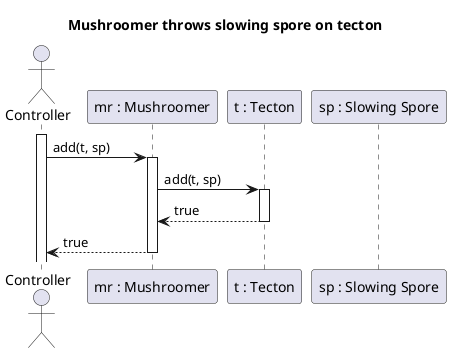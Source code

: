 @startuml Throws slowing spore

title Mushroomer throws slowing spore on tecton

actor Controller
participant "mr : Mushroomer" as MR
participant "t : Tecton" as T
participant "sp : Slowing Spore" as SP

activate Controller
Controller -> MR : add(t, sp)
activate MR

MR -> T : add(t, sp)
activate T

MR <-- T : true
deactivate T

Controller <-- MR : true
deactivate MR
@enduml